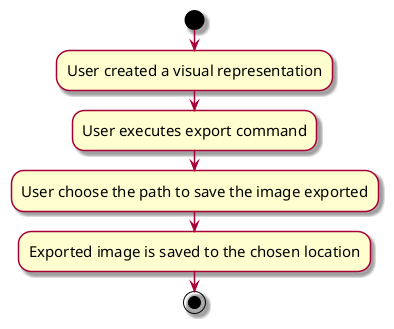 @startuml
skin rose
skinparam ActivityFontSize 15
skinparam ArrowFontSize 12
start
:User created a visual representation;
:User executes export command;
:User choose the path to save the image exported;
:Exported image is saved to the chosen location;
stop
@enduml
